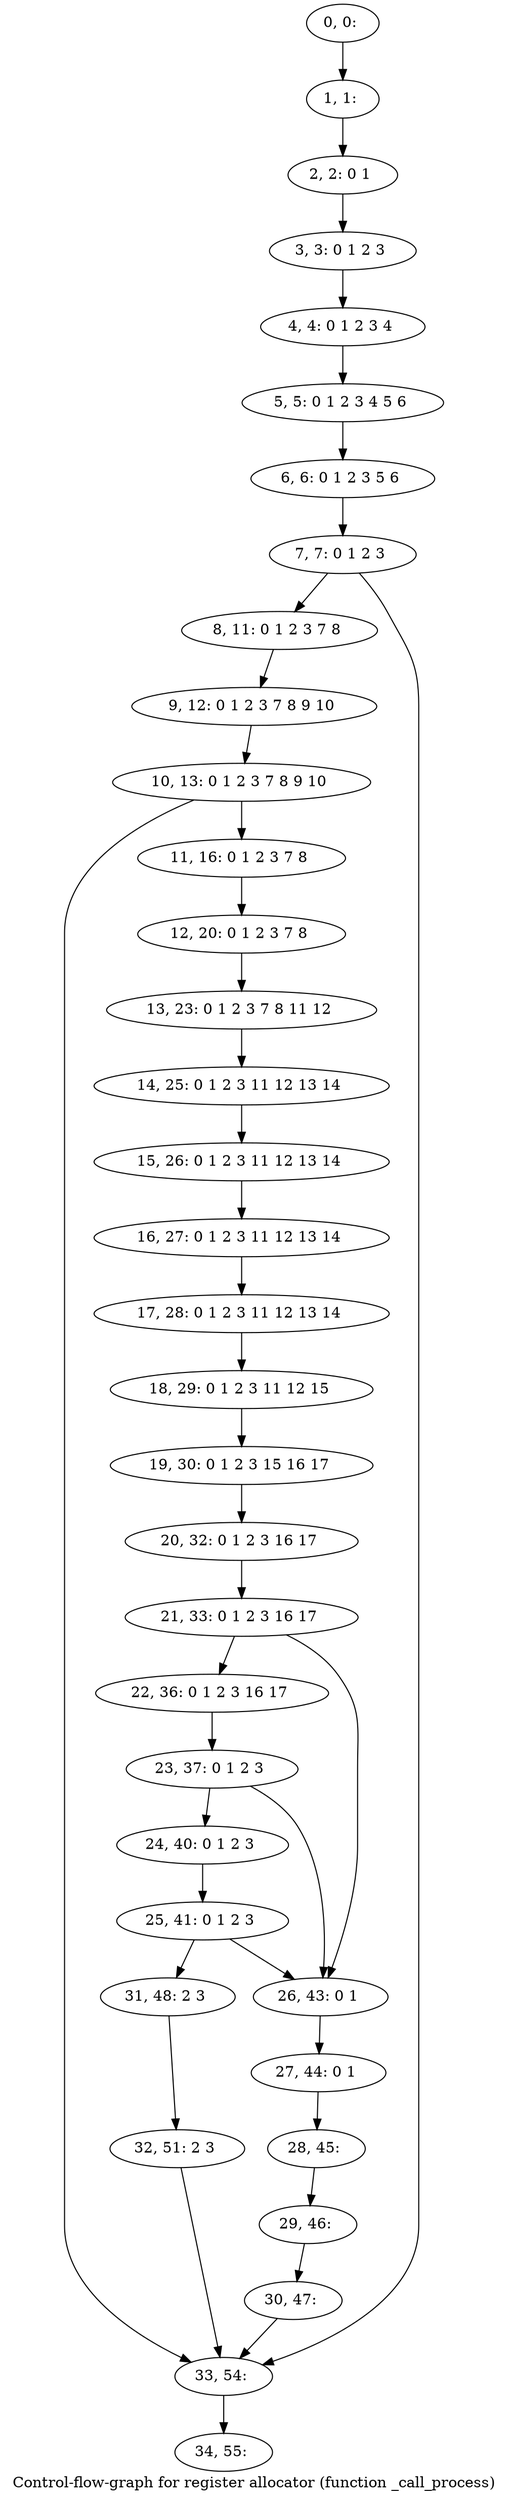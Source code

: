 digraph G {
graph [label="Control-flow-graph for register allocator (function _call_process)"]
0[label="0, 0: "];
1[label="1, 1: "];
2[label="2, 2: 0 1 "];
3[label="3, 3: 0 1 2 3 "];
4[label="4, 4: 0 1 2 3 4 "];
5[label="5, 5: 0 1 2 3 4 5 6 "];
6[label="6, 6: 0 1 2 3 5 6 "];
7[label="7, 7: 0 1 2 3 "];
8[label="8, 11: 0 1 2 3 7 8 "];
9[label="9, 12: 0 1 2 3 7 8 9 10 "];
10[label="10, 13: 0 1 2 3 7 8 9 10 "];
11[label="11, 16: 0 1 2 3 7 8 "];
12[label="12, 20: 0 1 2 3 7 8 "];
13[label="13, 23: 0 1 2 3 7 8 11 12 "];
14[label="14, 25: 0 1 2 3 11 12 13 14 "];
15[label="15, 26: 0 1 2 3 11 12 13 14 "];
16[label="16, 27: 0 1 2 3 11 12 13 14 "];
17[label="17, 28: 0 1 2 3 11 12 13 14 "];
18[label="18, 29: 0 1 2 3 11 12 15 "];
19[label="19, 30: 0 1 2 3 15 16 17 "];
20[label="20, 32: 0 1 2 3 16 17 "];
21[label="21, 33: 0 1 2 3 16 17 "];
22[label="22, 36: 0 1 2 3 16 17 "];
23[label="23, 37: 0 1 2 3 "];
24[label="24, 40: 0 1 2 3 "];
25[label="25, 41: 0 1 2 3 "];
26[label="26, 43: 0 1 "];
27[label="27, 44: 0 1 "];
28[label="28, 45: "];
29[label="29, 46: "];
30[label="30, 47: "];
31[label="31, 48: 2 3 "];
32[label="32, 51: 2 3 "];
33[label="33, 54: "];
34[label="34, 55: "];
0->1 ;
1->2 ;
2->3 ;
3->4 ;
4->5 ;
5->6 ;
6->7 ;
7->8 ;
7->33 ;
8->9 ;
9->10 ;
10->11 ;
10->33 ;
11->12 ;
12->13 ;
13->14 ;
14->15 ;
15->16 ;
16->17 ;
17->18 ;
18->19 ;
19->20 ;
20->21 ;
21->22 ;
21->26 ;
22->23 ;
23->24 ;
23->26 ;
24->25 ;
25->26 ;
25->31 ;
26->27 ;
27->28 ;
28->29 ;
29->30 ;
30->33 ;
31->32 ;
32->33 ;
33->34 ;
}
